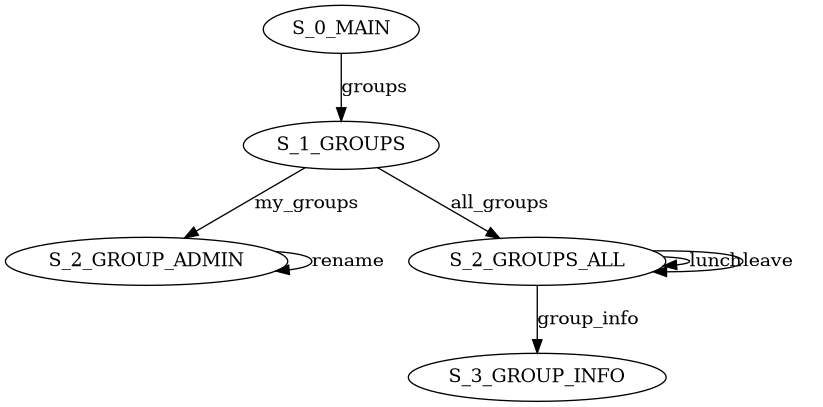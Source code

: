 @startuml
digraph Menu {

  S_0_MAIN -> {S_1_GROUPS} [label=groups]
  S_1_GROUPS -> {S_2_GROUP_ADMIN} [label=my_groups]
  S_1_GROUPS -> {S_2_GROUPS_ALL} [label=all_groups]
  S_2_GROUP_ADMIN -> {S_2_GROUP_ADMIN} [label=rename]
  S_2_GROUPS_ALL -> {S_2_GROUPS_ALL} [label=lunch]
  S_2_GROUPS_ALL -> {S_3_GROUP_INFO} [label=group_info]
  S_2_GROUPS_ALL -> {S_2_GROUPS_ALL} [label=leave]
  S_3_GROUP_INFO -> {}

}
@enduml